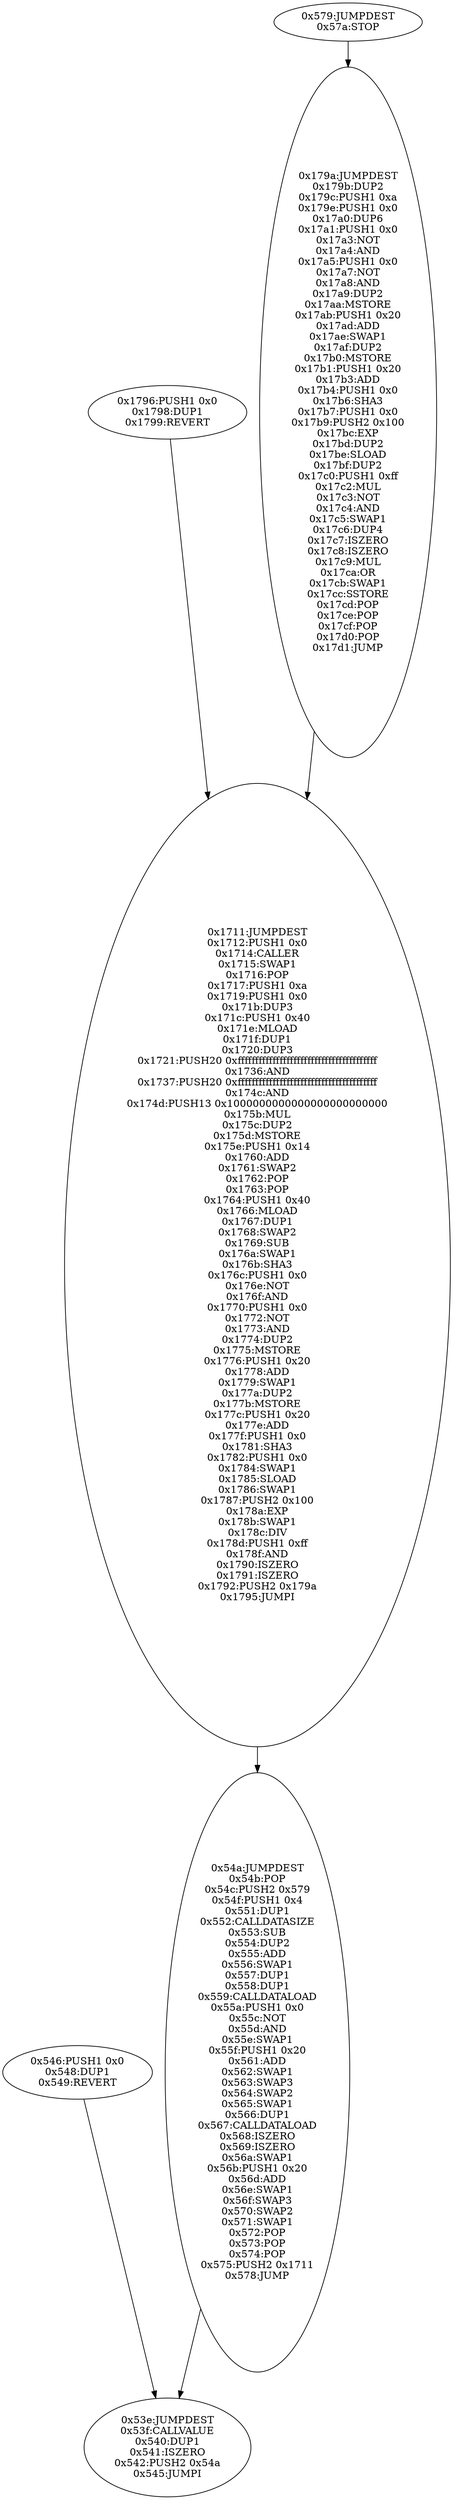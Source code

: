 digraph{
1342[label="0x53e:JUMPDEST
0x53f:CALLVALUE
0x540:DUP1
0x541:ISZERO
0x542:PUSH2 0x54a
0x545:JUMPI"]
1350[label="0x546:PUSH1 0x0
0x548:DUP1
0x549:REVERT"]
1350 -> 1342
1354[label="0x54a:JUMPDEST
0x54b:POP
0x54c:PUSH2 0x579
0x54f:PUSH1 0x4
0x551:DUP1
0x552:CALLDATASIZE
0x553:SUB
0x554:DUP2
0x555:ADD
0x556:SWAP1
0x557:DUP1
0x558:DUP1
0x559:CALLDATALOAD
0x55a:PUSH1 0x0
0x55c:NOT
0x55d:AND
0x55e:SWAP1
0x55f:PUSH1 0x20
0x561:ADD
0x562:SWAP1
0x563:SWAP3
0x564:SWAP2
0x565:SWAP1
0x566:DUP1
0x567:CALLDATALOAD
0x568:ISZERO
0x569:ISZERO
0x56a:SWAP1
0x56b:PUSH1 0x20
0x56d:ADD
0x56e:SWAP1
0x56f:SWAP3
0x570:SWAP2
0x571:SWAP1
0x572:POP
0x573:POP
0x574:POP
0x575:PUSH2 0x1711
0x578:JUMP"]
1354 -> 1342
5905[label="0x1711:JUMPDEST
0x1712:PUSH1 0x0
0x1714:CALLER
0x1715:SWAP1
0x1716:POP
0x1717:PUSH1 0xa
0x1719:PUSH1 0x0
0x171b:DUP3
0x171c:PUSH1 0x40
0x171e:MLOAD
0x171f:DUP1
0x1720:DUP3
0x1721:PUSH20 0xffffffffffffffffffffffffffffffffffffffff
0x1736:AND
0x1737:PUSH20 0xffffffffffffffffffffffffffffffffffffffff
0x174c:AND
0x174d:PUSH13 0x1000000000000000000000000
0x175b:MUL
0x175c:DUP2
0x175d:MSTORE
0x175e:PUSH1 0x14
0x1760:ADD
0x1761:SWAP2
0x1762:POP
0x1763:POP
0x1764:PUSH1 0x40
0x1766:MLOAD
0x1767:DUP1
0x1768:SWAP2
0x1769:SUB
0x176a:SWAP1
0x176b:SHA3
0x176c:PUSH1 0x0
0x176e:NOT
0x176f:AND
0x1770:PUSH1 0x0
0x1772:NOT
0x1773:AND
0x1774:DUP2
0x1775:MSTORE
0x1776:PUSH1 0x20
0x1778:ADD
0x1779:SWAP1
0x177a:DUP2
0x177b:MSTORE
0x177c:PUSH1 0x20
0x177e:ADD
0x177f:PUSH1 0x0
0x1781:SHA3
0x1782:PUSH1 0x0
0x1784:SWAP1
0x1785:SLOAD
0x1786:SWAP1
0x1787:PUSH2 0x100
0x178a:EXP
0x178b:SWAP1
0x178c:DIV
0x178d:PUSH1 0xff
0x178f:AND
0x1790:ISZERO
0x1791:ISZERO
0x1792:PUSH2 0x179a
0x1795:JUMPI"]
5905 -> 1354
6038[label="0x1796:PUSH1 0x0
0x1798:DUP1
0x1799:REVERT"]
6038 -> 5905
6042[label="0x179a:JUMPDEST
0x179b:DUP2
0x179c:PUSH1 0xa
0x179e:PUSH1 0x0
0x17a0:DUP6
0x17a1:PUSH1 0x0
0x17a3:NOT
0x17a4:AND
0x17a5:PUSH1 0x0
0x17a7:NOT
0x17a8:AND
0x17a9:DUP2
0x17aa:MSTORE
0x17ab:PUSH1 0x20
0x17ad:ADD
0x17ae:SWAP1
0x17af:DUP2
0x17b0:MSTORE
0x17b1:PUSH1 0x20
0x17b3:ADD
0x17b4:PUSH1 0x0
0x17b6:SHA3
0x17b7:PUSH1 0x0
0x17b9:PUSH2 0x100
0x17bc:EXP
0x17bd:DUP2
0x17be:SLOAD
0x17bf:DUP2
0x17c0:PUSH1 0xff
0x17c2:MUL
0x17c3:NOT
0x17c4:AND
0x17c5:SWAP1
0x17c6:DUP4
0x17c7:ISZERO
0x17c8:ISZERO
0x17c9:MUL
0x17ca:OR
0x17cb:SWAP1
0x17cc:SSTORE
0x17cd:POP
0x17ce:POP
0x17cf:POP
0x17d0:POP
0x17d1:JUMP"]
6042 -> 5905
1401[label="0x579:JUMPDEST
0x57a:STOP"]
1401 -> 6042

}
